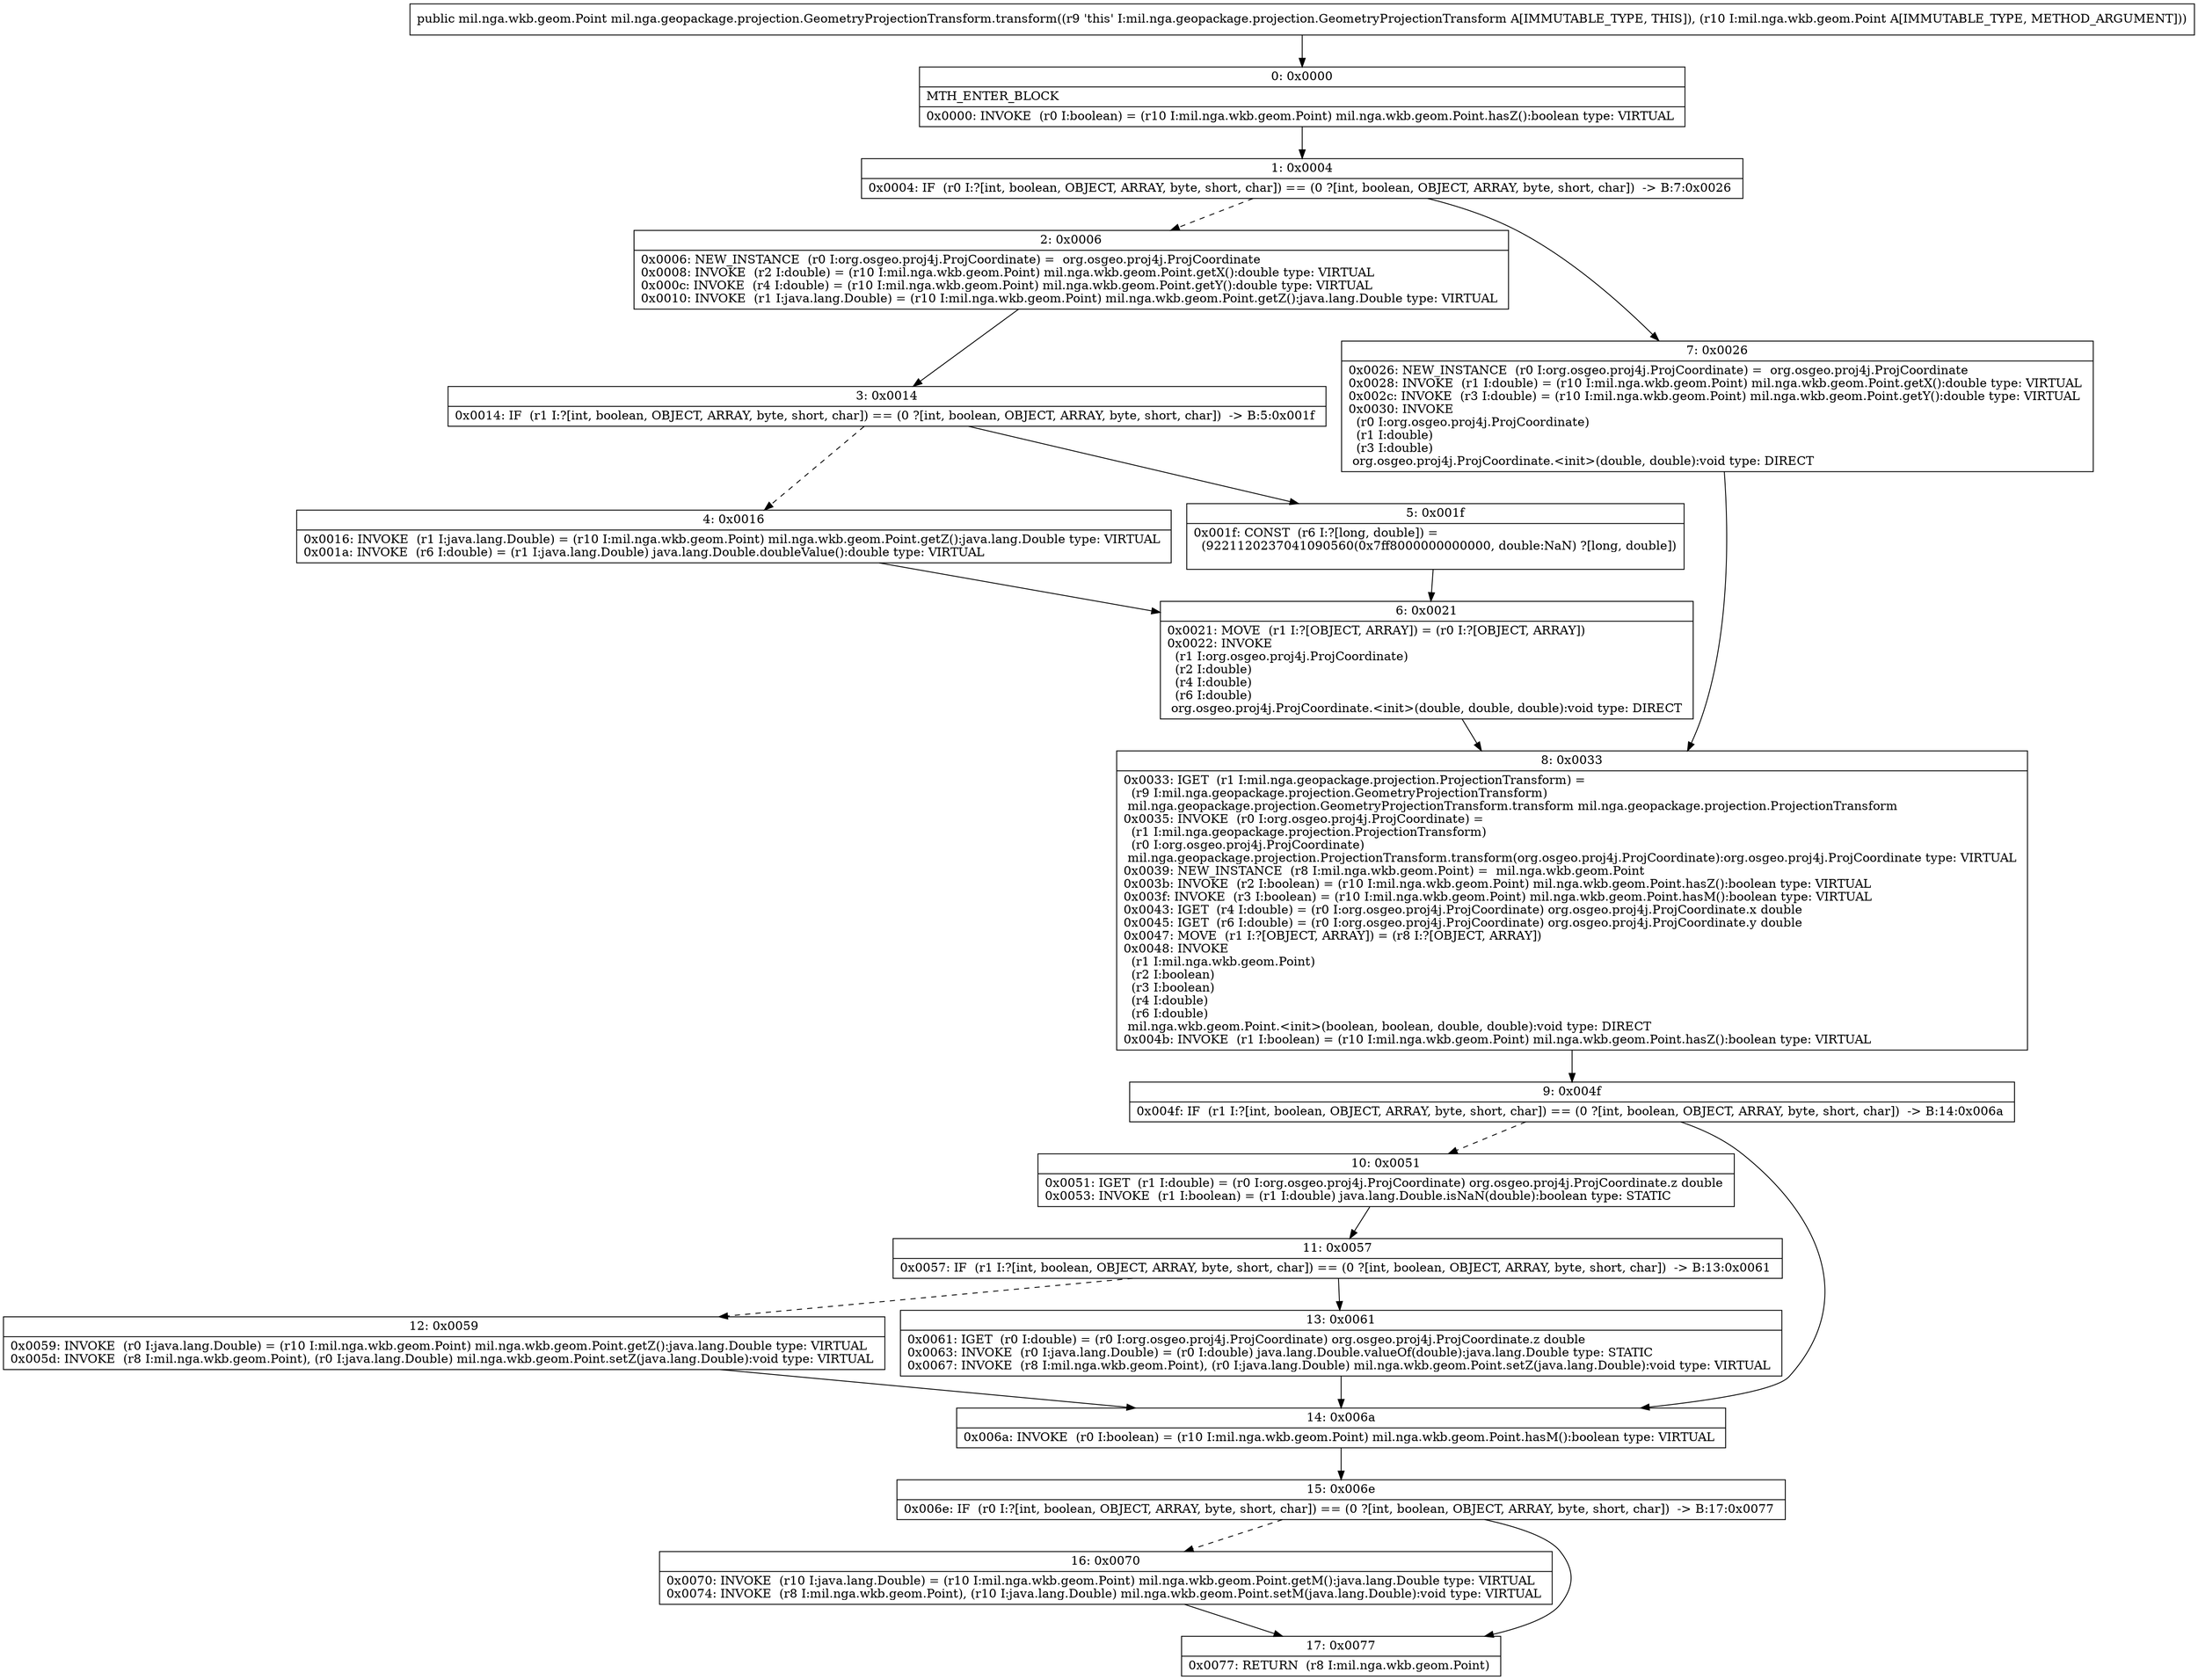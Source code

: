 digraph "CFG formil.nga.geopackage.projection.GeometryProjectionTransform.transform(Lmil\/nga\/wkb\/geom\/Point;)Lmil\/nga\/wkb\/geom\/Point;" {
Node_0 [shape=record,label="{0\:\ 0x0000|MTH_ENTER_BLOCK\l|0x0000: INVOKE  (r0 I:boolean) = (r10 I:mil.nga.wkb.geom.Point) mil.nga.wkb.geom.Point.hasZ():boolean type: VIRTUAL \l}"];
Node_1 [shape=record,label="{1\:\ 0x0004|0x0004: IF  (r0 I:?[int, boolean, OBJECT, ARRAY, byte, short, char]) == (0 ?[int, boolean, OBJECT, ARRAY, byte, short, char])  \-\> B:7:0x0026 \l}"];
Node_2 [shape=record,label="{2\:\ 0x0006|0x0006: NEW_INSTANCE  (r0 I:org.osgeo.proj4j.ProjCoordinate) =  org.osgeo.proj4j.ProjCoordinate \l0x0008: INVOKE  (r2 I:double) = (r10 I:mil.nga.wkb.geom.Point) mil.nga.wkb.geom.Point.getX():double type: VIRTUAL \l0x000c: INVOKE  (r4 I:double) = (r10 I:mil.nga.wkb.geom.Point) mil.nga.wkb.geom.Point.getY():double type: VIRTUAL \l0x0010: INVOKE  (r1 I:java.lang.Double) = (r10 I:mil.nga.wkb.geom.Point) mil.nga.wkb.geom.Point.getZ():java.lang.Double type: VIRTUAL \l}"];
Node_3 [shape=record,label="{3\:\ 0x0014|0x0014: IF  (r1 I:?[int, boolean, OBJECT, ARRAY, byte, short, char]) == (0 ?[int, boolean, OBJECT, ARRAY, byte, short, char])  \-\> B:5:0x001f \l}"];
Node_4 [shape=record,label="{4\:\ 0x0016|0x0016: INVOKE  (r1 I:java.lang.Double) = (r10 I:mil.nga.wkb.geom.Point) mil.nga.wkb.geom.Point.getZ():java.lang.Double type: VIRTUAL \l0x001a: INVOKE  (r6 I:double) = (r1 I:java.lang.Double) java.lang.Double.doubleValue():double type: VIRTUAL \l}"];
Node_5 [shape=record,label="{5\:\ 0x001f|0x001f: CONST  (r6 I:?[long, double]) = \l  (9221120237041090560(0x7ff8000000000000, double:NaN) ?[long, double])\l \l}"];
Node_6 [shape=record,label="{6\:\ 0x0021|0x0021: MOVE  (r1 I:?[OBJECT, ARRAY]) = (r0 I:?[OBJECT, ARRAY]) \l0x0022: INVOKE  \l  (r1 I:org.osgeo.proj4j.ProjCoordinate)\l  (r2 I:double)\l  (r4 I:double)\l  (r6 I:double)\l org.osgeo.proj4j.ProjCoordinate.\<init\>(double, double, double):void type: DIRECT \l}"];
Node_7 [shape=record,label="{7\:\ 0x0026|0x0026: NEW_INSTANCE  (r0 I:org.osgeo.proj4j.ProjCoordinate) =  org.osgeo.proj4j.ProjCoordinate \l0x0028: INVOKE  (r1 I:double) = (r10 I:mil.nga.wkb.geom.Point) mil.nga.wkb.geom.Point.getX():double type: VIRTUAL \l0x002c: INVOKE  (r3 I:double) = (r10 I:mil.nga.wkb.geom.Point) mil.nga.wkb.geom.Point.getY():double type: VIRTUAL \l0x0030: INVOKE  \l  (r0 I:org.osgeo.proj4j.ProjCoordinate)\l  (r1 I:double)\l  (r3 I:double)\l org.osgeo.proj4j.ProjCoordinate.\<init\>(double, double):void type: DIRECT \l}"];
Node_8 [shape=record,label="{8\:\ 0x0033|0x0033: IGET  (r1 I:mil.nga.geopackage.projection.ProjectionTransform) = \l  (r9 I:mil.nga.geopackage.projection.GeometryProjectionTransform)\l mil.nga.geopackage.projection.GeometryProjectionTransform.transform mil.nga.geopackage.projection.ProjectionTransform \l0x0035: INVOKE  (r0 I:org.osgeo.proj4j.ProjCoordinate) = \l  (r1 I:mil.nga.geopackage.projection.ProjectionTransform)\l  (r0 I:org.osgeo.proj4j.ProjCoordinate)\l mil.nga.geopackage.projection.ProjectionTransform.transform(org.osgeo.proj4j.ProjCoordinate):org.osgeo.proj4j.ProjCoordinate type: VIRTUAL \l0x0039: NEW_INSTANCE  (r8 I:mil.nga.wkb.geom.Point) =  mil.nga.wkb.geom.Point \l0x003b: INVOKE  (r2 I:boolean) = (r10 I:mil.nga.wkb.geom.Point) mil.nga.wkb.geom.Point.hasZ():boolean type: VIRTUAL \l0x003f: INVOKE  (r3 I:boolean) = (r10 I:mil.nga.wkb.geom.Point) mil.nga.wkb.geom.Point.hasM():boolean type: VIRTUAL \l0x0043: IGET  (r4 I:double) = (r0 I:org.osgeo.proj4j.ProjCoordinate) org.osgeo.proj4j.ProjCoordinate.x double \l0x0045: IGET  (r6 I:double) = (r0 I:org.osgeo.proj4j.ProjCoordinate) org.osgeo.proj4j.ProjCoordinate.y double \l0x0047: MOVE  (r1 I:?[OBJECT, ARRAY]) = (r8 I:?[OBJECT, ARRAY]) \l0x0048: INVOKE  \l  (r1 I:mil.nga.wkb.geom.Point)\l  (r2 I:boolean)\l  (r3 I:boolean)\l  (r4 I:double)\l  (r6 I:double)\l mil.nga.wkb.geom.Point.\<init\>(boolean, boolean, double, double):void type: DIRECT \l0x004b: INVOKE  (r1 I:boolean) = (r10 I:mil.nga.wkb.geom.Point) mil.nga.wkb.geom.Point.hasZ():boolean type: VIRTUAL \l}"];
Node_9 [shape=record,label="{9\:\ 0x004f|0x004f: IF  (r1 I:?[int, boolean, OBJECT, ARRAY, byte, short, char]) == (0 ?[int, boolean, OBJECT, ARRAY, byte, short, char])  \-\> B:14:0x006a \l}"];
Node_10 [shape=record,label="{10\:\ 0x0051|0x0051: IGET  (r1 I:double) = (r0 I:org.osgeo.proj4j.ProjCoordinate) org.osgeo.proj4j.ProjCoordinate.z double \l0x0053: INVOKE  (r1 I:boolean) = (r1 I:double) java.lang.Double.isNaN(double):boolean type: STATIC \l}"];
Node_11 [shape=record,label="{11\:\ 0x0057|0x0057: IF  (r1 I:?[int, boolean, OBJECT, ARRAY, byte, short, char]) == (0 ?[int, boolean, OBJECT, ARRAY, byte, short, char])  \-\> B:13:0x0061 \l}"];
Node_12 [shape=record,label="{12\:\ 0x0059|0x0059: INVOKE  (r0 I:java.lang.Double) = (r10 I:mil.nga.wkb.geom.Point) mil.nga.wkb.geom.Point.getZ():java.lang.Double type: VIRTUAL \l0x005d: INVOKE  (r8 I:mil.nga.wkb.geom.Point), (r0 I:java.lang.Double) mil.nga.wkb.geom.Point.setZ(java.lang.Double):void type: VIRTUAL \l}"];
Node_13 [shape=record,label="{13\:\ 0x0061|0x0061: IGET  (r0 I:double) = (r0 I:org.osgeo.proj4j.ProjCoordinate) org.osgeo.proj4j.ProjCoordinate.z double \l0x0063: INVOKE  (r0 I:java.lang.Double) = (r0 I:double) java.lang.Double.valueOf(double):java.lang.Double type: STATIC \l0x0067: INVOKE  (r8 I:mil.nga.wkb.geom.Point), (r0 I:java.lang.Double) mil.nga.wkb.geom.Point.setZ(java.lang.Double):void type: VIRTUAL \l}"];
Node_14 [shape=record,label="{14\:\ 0x006a|0x006a: INVOKE  (r0 I:boolean) = (r10 I:mil.nga.wkb.geom.Point) mil.nga.wkb.geom.Point.hasM():boolean type: VIRTUAL \l}"];
Node_15 [shape=record,label="{15\:\ 0x006e|0x006e: IF  (r0 I:?[int, boolean, OBJECT, ARRAY, byte, short, char]) == (0 ?[int, boolean, OBJECT, ARRAY, byte, short, char])  \-\> B:17:0x0077 \l}"];
Node_16 [shape=record,label="{16\:\ 0x0070|0x0070: INVOKE  (r10 I:java.lang.Double) = (r10 I:mil.nga.wkb.geom.Point) mil.nga.wkb.geom.Point.getM():java.lang.Double type: VIRTUAL \l0x0074: INVOKE  (r8 I:mil.nga.wkb.geom.Point), (r10 I:java.lang.Double) mil.nga.wkb.geom.Point.setM(java.lang.Double):void type: VIRTUAL \l}"];
Node_17 [shape=record,label="{17\:\ 0x0077|0x0077: RETURN  (r8 I:mil.nga.wkb.geom.Point) \l}"];
MethodNode[shape=record,label="{public mil.nga.wkb.geom.Point mil.nga.geopackage.projection.GeometryProjectionTransform.transform((r9 'this' I:mil.nga.geopackage.projection.GeometryProjectionTransform A[IMMUTABLE_TYPE, THIS]), (r10 I:mil.nga.wkb.geom.Point A[IMMUTABLE_TYPE, METHOD_ARGUMENT])) }"];
MethodNode -> Node_0;
Node_0 -> Node_1;
Node_1 -> Node_2[style=dashed];
Node_1 -> Node_7;
Node_2 -> Node_3;
Node_3 -> Node_4[style=dashed];
Node_3 -> Node_5;
Node_4 -> Node_6;
Node_5 -> Node_6;
Node_6 -> Node_8;
Node_7 -> Node_8;
Node_8 -> Node_9;
Node_9 -> Node_10[style=dashed];
Node_9 -> Node_14;
Node_10 -> Node_11;
Node_11 -> Node_12[style=dashed];
Node_11 -> Node_13;
Node_12 -> Node_14;
Node_13 -> Node_14;
Node_14 -> Node_15;
Node_15 -> Node_16[style=dashed];
Node_15 -> Node_17;
Node_16 -> Node_17;
}


